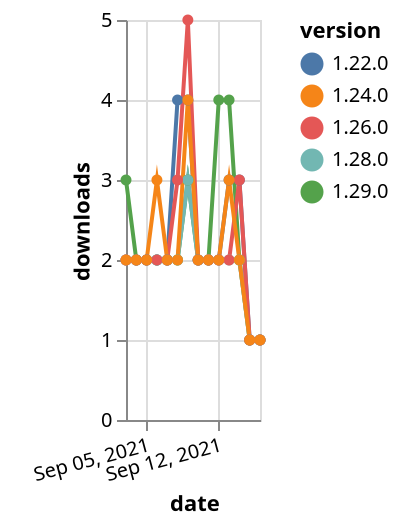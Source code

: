 {"$schema": "https://vega.github.io/schema/vega-lite/v5.json", "description": "A simple bar chart with embedded data.", "data": {"values": [{"date": "2021-09-03", "total": 1664, "delta": 3, "version": "1.29.0"}, {"date": "2021-09-04", "total": 1666, "delta": 2, "version": "1.29.0"}, {"date": "2021-09-05", "total": 1668, "delta": 2, "version": "1.29.0"}, {"date": "2021-09-06", "total": 1670, "delta": 2, "version": "1.29.0"}, {"date": "2021-09-07", "total": 1672, "delta": 2, "version": "1.29.0"}, {"date": "2021-09-08", "total": 1674, "delta": 2, "version": "1.29.0"}, {"date": "2021-09-09", "total": 1677, "delta": 3, "version": "1.29.0"}, {"date": "2021-09-10", "total": 1679, "delta": 2, "version": "1.29.0"}, {"date": "2021-09-11", "total": 1681, "delta": 2, "version": "1.29.0"}, {"date": "2021-09-12", "total": 1685, "delta": 4, "version": "1.29.0"}, {"date": "2021-09-13", "total": 1689, "delta": 4, "version": "1.29.0"}, {"date": "2021-09-14", "total": 1691, "delta": 2, "version": "1.29.0"}, {"date": "2021-09-15", "total": 1692, "delta": 1, "version": "1.29.0"}, {"date": "2021-09-16", "total": 1693, "delta": 1, "version": "1.29.0"}, {"date": "2021-09-03", "total": 3083, "delta": 2, "version": "1.22.0"}, {"date": "2021-09-04", "total": 3085, "delta": 2, "version": "1.22.0"}, {"date": "2021-09-05", "total": 3087, "delta": 2, "version": "1.22.0"}, {"date": "2021-09-06", "total": 3089, "delta": 2, "version": "1.22.0"}, {"date": "2021-09-07", "total": 3091, "delta": 2, "version": "1.22.0"}, {"date": "2021-09-08", "total": 3095, "delta": 4, "version": "1.22.0"}, {"date": "2021-09-09", "total": 3099, "delta": 4, "version": "1.22.0"}, {"date": "2021-09-10", "total": 3101, "delta": 2, "version": "1.22.0"}, {"date": "2021-09-11", "total": 3103, "delta": 2, "version": "1.22.0"}, {"date": "2021-09-12", "total": 3105, "delta": 2, "version": "1.22.0"}, {"date": "2021-09-13", "total": 3108, "delta": 3, "version": "1.22.0"}, {"date": "2021-09-14", "total": 3111, "delta": 3, "version": "1.22.0"}, {"date": "2021-09-15", "total": 3112, "delta": 1, "version": "1.22.0"}, {"date": "2021-09-16", "total": 3113, "delta": 1, "version": "1.22.0"}, {"date": "2021-09-03", "total": 2058, "delta": 2, "version": "1.28.0"}, {"date": "2021-09-04", "total": 2060, "delta": 2, "version": "1.28.0"}, {"date": "2021-09-05", "total": 2062, "delta": 2, "version": "1.28.0"}, {"date": "2021-09-06", "total": 2064, "delta": 2, "version": "1.28.0"}, {"date": "2021-09-07", "total": 2066, "delta": 2, "version": "1.28.0"}, {"date": "2021-09-08", "total": 2068, "delta": 2, "version": "1.28.0"}, {"date": "2021-09-09", "total": 2071, "delta": 3, "version": "1.28.0"}, {"date": "2021-09-10", "total": 2073, "delta": 2, "version": "1.28.0"}, {"date": "2021-09-11", "total": 2075, "delta": 2, "version": "1.28.0"}, {"date": "2021-09-12", "total": 2077, "delta": 2, "version": "1.28.0"}, {"date": "2021-09-13", "total": 2079, "delta": 2, "version": "1.28.0"}, {"date": "2021-09-14", "total": 2081, "delta": 2, "version": "1.28.0"}, {"date": "2021-09-15", "total": 2082, "delta": 1, "version": "1.28.0"}, {"date": "2021-09-16", "total": 2083, "delta": 1, "version": "1.28.0"}, {"date": "2021-09-03", "total": 2464, "delta": 2, "version": "1.26.0"}, {"date": "2021-09-04", "total": 2466, "delta": 2, "version": "1.26.0"}, {"date": "2021-09-05", "total": 2468, "delta": 2, "version": "1.26.0"}, {"date": "2021-09-06", "total": 2470, "delta": 2, "version": "1.26.0"}, {"date": "2021-09-07", "total": 2472, "delta": 2, "version": "1.26.0"}, {"date": "2021-09-08", "total": 2475, "delta": 3, "version": "1.26.0"}, {"date": "2021-09-09", "total": 2480, "delta": 5, "version": "1.26.0"}, {"date": "2021-09-10", "total": 2482, "delta": 2, "version": "1.26.0"}, {"date": "2021-09-11", "total": 2484, "delta": 2, "version": "1.26.0"}, {"date": "2021-09-12", "total": 2486, "delta": 2, "version": "1.26.0"}, {"date": "2021-09-13", "total": 2488, "delta": 2, "version": "1.26.0"}, {"date": "2021-09-14", "total": 2491, "delta": 3, "version": "1.26.0"}, {"date": "2021-09-15", "total": 2492, "delta": 1, "version": "1.26.0"}, {"date": "2021-09-16", "total": 2493, "delta": 1, "version": "1.26.0"}, {"date": "2021-09-03", "total": 2562, "delta": 2, "version": "1.24.0"}, {"date": "2021-09-04", "total": 2564, "delta": 2, "version": "1.24.0"}, {"date": "2021-09-05", "total": 2566, "delta": 2, "version": "1.24.0"}, {"date": "2021-09-06", "total": 2569, "delta": 3, "version": "1.24.0"}, {"date": "2021-09-07", "total": 2571, "delta": 2, "version": "1.24.0"}, {"date": "2021-09-08", "total": 2573, "delta": 2, "version": "1.24.0"}, {"date": "2021-09-09", "total": 2577, "delta": 4, "version": "1.24.0"}, {"date": "2021-09-10", "total": 2579, "delta": 2, "version": "1.24.0"}, {"date": "2021-09-11", "total": 2581, "delta": 2, "version": "1.24.0"}, {"date": "2021-09-12", "total": 2583, "delta": 2, "version": "1.24.0"}, {"date": "2021-09-13", "total": 2586, "delta": 3, "version": "1.24.0"}, {"date": "2021-09-14", "total": 2588, "delta": 2, "version": "1.24.0"}, {"date": "2021-09-15", "total": 2589, "delta": 1, "version": "1.24.0"}, {"date": "2021-09-16", "total": 2590, "delta": 1, "version": "1.24.0"}]}, "width": "container", "mark": {"type": "line", "point": {"filled": true}}, "encoding": {"x": {"field": "date", "type": "temporal", "timeUnit": "yearmonthdate", "title": "date", "axis": {"labelAngle": -15}}, "y": {"field": "delta", "type": "quantitative", "title": "downloads"}, "color": {"field": "version", "type": "nominal"}, "tooltip": {"field": "delta"}}}